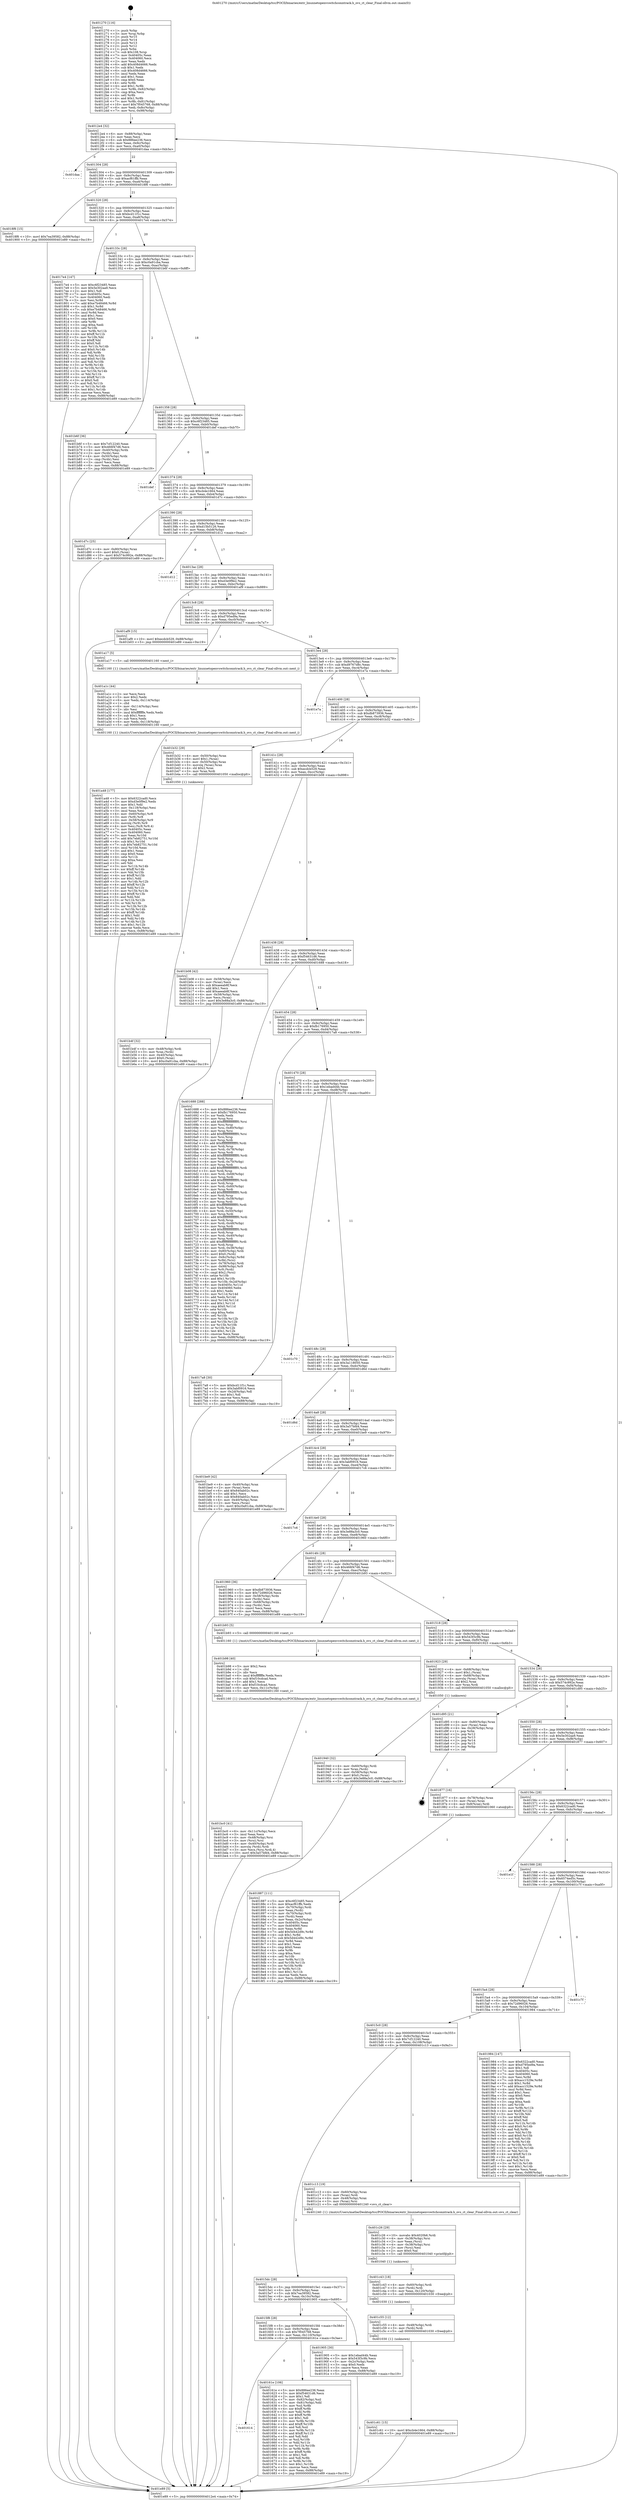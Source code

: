 digraph "0x401270" {
  label = "0x401270 (/mnt/c/Users/mathe/Desktop/tcc/POCII/binaries/extr_linuxnetopenvswitchconntrack.h_ovs_ct_clear_Final-ollvm.out::main(0))"
  labelloc = "t"
  node[shape=record]

  Entry [label="",width=0.3,height=0.3,shape=circle,fillcolor=black,style=filled]
  "0x4012e4" [label="{
     0x4012e4 [32]\l
     | [instrs]\l
     &nbsp;&nbsp;0x4012e4 \<+6\>: mov -0x88(%rbp),%eax\l
     &nbsp;&nbsp;0x4012ea \<+2\>: mov %eax,%ecx\l
     &nbsp;&nbsp;0x4012ec \<+6\>: sub $0x886ee236,%ecx\l
     &nbsp;&nbsp;0x4012f2 \<+6\>: mov %eax,-0x9c(%rbp)\l
     &nbsp;&nbsp;0x4012f8 \<+6\>: mov %ecx,-0xa0(%rbp)\l
     &nbsp;&nbsp;0x4012fe \<+6\>: je 0000000000401daa \<main+0xb3a\>\l
  }"]
  "0x401daa" [label="{
     0x401daa\l
  }", style=dashed]
  "0x401304" [label="{
     0x401304 [28]\l
     | [instrs]\l
     &nbsp;&nbsp;0x401304 \<+5\>: jmp 0000000000401309 \<main+0x99\>\l
     &nbsp;&nbsp;0x401309 \<+6\>: mov -0x9c(%rbp),%eax\l
     &nbsp;&nbsp;0x40130f \<+5\>: sub $0xacf61ffb,%eax\l
     &nbsp;&nbsp;0x401314 \<+6\>: mov %eax,-0xa4(%rbp)\l
     &nbsp;&nbsp;0x40131a \<+6\>: je 00000000004018f6 \<main+0x686\>\l
  }"]
  Exit [label="",width=0.3,height=0.3,shape=circle,fillcolor=black,style=filled,peripheries=2]
  "0x4018f6" [label="{
     0x4018f6 [15]\l
     | [instrs]\l
     &nbsp;&nbsp;0x4018f6 \<+10\>: movl $0x7ea39582,-0x88(%rbp)\l
     &nbsp;&nbsp;0x401900 \<+5\>: jmp 0000000000401e89 \<main+0xc19\>\l
  }"]
  "0x401320" [label="{
     0x401320 [28]\l
     | [instrs]\l
     &nbsp;&nbsp;0x401320 \<+5\>: jmp 0000000000401325 \<main+0xb5\>\l
     &nbsp;&nbsp;0x401325 \<+6\>: mov -0x9c(%rbp),%eax\l
     &nbsp;&nbsp;0x40132b \<+5\>: sub $0xbcd11f1c,%eax\l
     &nbsp;&nbsp;0x401330 \<+6\>: mov %eax,-0xa8(%rbp)\l
     &nbsp;&nbsp;0x401336 \<+6\>: je 00000000004017e4 \<main+0x574\>\l
  }"]
  "0x401c61" [label="{
     0x401c61 [15]\l
     | [instrs]\l
     &nbsp;&nbsp;0x401c61 \<+10\>: movl $0xcb4e1664,-0x88(%rbp)\l
     &nbsp;&nbsp;0x401c6b \<+5\>: jmp 0000000000401e89 \<main+0xc19\>\l
  }"]
  "0x4017e4" [label="{
     0x4017e4 [147]\l
     | [instrs]\l
     &nbsp;&nbsp;0x4017e4 \<+5\>: mov $0xc6f23485,%eax\l
     &nbsp;&nbsp;0x4017e9 \<+5\>: mov $0x5e302aa9,%ecx\l
     &nbsp;&nbsp;0x4017ee \<+2\>: mov $0x1,%dl\l
     &nbsp;&nbsp;0x4017f0 \<+7\>: mov 0x40405c,%esi\l
     &nbsp;&nbsp;0x4017f7 \<+7\>: mov 0x404060,%edi\l
     &nbsp;&nbsp;0x4017fe \<+3\>: mov %esi,%r8d\l
     &nbsp;&nbsp;0x401801 \<+7\>: add $0xe7b48466,%r8d\l
     &nbsp;&nbsp;0x401808 \<+4\>: sub $0x1,%r8d\l
     &nbsp;&nbsp;0x40180c \<+7\>: sub $0xe7b48466,%r8d\l
     &nbsp;&nbsp;0x401813 \<+4\>: imul %r8d,%esi\l
     &nbsp;&nbsp;0x401817 \<+3\>: and $0x1,%esi\l
     &nbsp;&nbsp;0x40181a \<+3\>: cmp $0x0,%esi\l
     &nbsp;&nbsp;0x40181d \<+4\>: sete %r9b\l
     &nbsp;&nbsp;0x401821 \<+3\>: cmp $0xa,%edi\l
     &nbsp;&nbsp;0x401824 \<+4\>: setl %r10b\l
     &nbsp;&nbsp;0x401828 \<+3\>: mov %r9b,%r11b\l
     &nbsp;&nbsp;0x40182b \<+4\>: xor $0xff,%r11b\l
     &nbsp;&nbsp;0x40182f \<+3\>: mov %r10b,%bl\l
     &nbsp;&nbsp;0x401832 \<+3\>: xor $0xff,%bl\l
     &nbsp;&nbsp;0x401835 \<+3\>: xor $0x0,%dl\l
     &nbsp;&nbsp;0x401838 \<+3\>: mov %r11b,%r14b\l
     &nbsp;&nbsp;0x40183b \<+4\>: and $0x0,%r14b\l
     &nbsp;&nbsp;0x40183f \<+3\>: and %dl,%r9b\l
     &nbsp;&nbsp;0x401842 \<+3\>: mov %bl,%r15b\l
     &nbsp;&nbsp;0x401845 \<+4\>: and $0x0,%r15b\l
     &nbsp;&nbsp;0x401849 \<+3\>: and %dl,%r10b\l
     &nbsp;&nbsp;0x40184c \<+3\>: or %r9b,%r14b\l
     &nbsp;&nbsp;0x40184f \<+3\>: or %r10b,%r15b\l
     &nbsp;&nbsp;0x401852 \<+3\>: xor %r15b,%r14b\l
     &nbsp;&nbsp;0x401855 \<+3\>: or %bl,%r11b\l
     &nbsp;&nbsp;0x401858 \<+4\>: xor $0xff,%r11b\l
     &nbsp;&nbsp;0x40185c \<+3\>: or $0x0,%dl\l
     &nbsp;&nbsp;0x40185f \<+3\>: and %dl,%r11b\l
     &nbsp;&nbsp;0x401862 \<+3\>: or %r11b,%r14b\l
     &nbsp;&nbsp;0x401865 \<+4\>: test $0x1,%r14b\l
     &nbsp;&nbsp;0x401869 \<+3\>: cmovne %ecx,%eax\l
     &nbsp;&nbsp;0x40186c \<+6\>: mov %eax,-0x88(%rbp)\l
     &nbsp;&nbsp;0x401872 \<+5\>: jmp 0000000000401e89 \<main+0xc19\>\l
  }"]
  "0x40133c" [label="{
     0x40133c [28]\l
     | [instrs]\l
     &nbsp;&nbsp;0x40133c \<+5\>: jmp 0000000000401341 \<main+0xd1\>\l
     &nbsp;&nbsp;0x401341 \<+6\>: mov -0x9c(%rbp),%eax\l
     &nbsp;&nbsp;0x401347 \<+5\>: sub $0xc0a91cba,%eax\l
     &nbsp;&nbsp;0x40134c \<+6\>: mov %eax,-0xac(%rbp)\l
     &nbsp;&nbsp;0x401352 \<+6\>: je 0000000000401b6f \<main+0x8ff\>\l
  }"]
  "0x401c55" [label="{
     0x401c55 [12]\l
     | [instrs]\l
     &nbsp;&nbsp;0x401c55 \<+4\>: mov -0x48(%rbp),%rdi\l
     &nbsp;&nbsp;0x401c59 \<+3\>: mov (%rdi),%rdi\l
     &nbsp;&nbsp;0x401c5c \<+5\>: call 0000000000401030 \<free@plt\>\l
     | [calls]\l
     &nbsp;&nbsp;0x401030 \{1\} (unknown)\l
  }"]
  "0x401b6f" [label="{
     0x401b6f [36]\l
     | [instrs]\l
     &nbsp;&nbsp;0x401b6f \<+5\>: mov $0x7cf12240,%eax\l
     &nbsp;&nbsp;0x401b74 \<+5\>: mov $0x466f47d6,%ecx\l
     &nbsp;&nbsp;0x401b79 \<+4\>: mov -0x40(%rbp),%rdx\l
     &nbsp;&nbsp;0x401b7d \<+2\>: mov (%rdx),%esi\l
     &nbsp;&nbsp;0x401b7f \<+4\>: mov -0x50(%rbp),%rdx\l
     &nbsp;&nbsp;0x401b83 \<+2\>: cmp (%rdx),%esi\l
     &nbsp;&nbsp;0x401b85 \<+3\>: cmovl %ecx,%eax\l
     &nbsp;&nbsp;0x401b88 \<+6\>: mov %eax,-0x88(%rbp)\l
     &nbsp;&nbsp;0x401b8e \<+5\>: jmp 0000000000401e89 \<main+0xc19\>\l
  }"]
  "0x401358" [label="{
     0x401358 [28]\l
     | [instrs]\l
     &nbsp;&nbsp;0x401358 \<+5\>: jmp 000000000040135d \<main+0xed\>\l
     &nbsp;&nbsp;0x40135d \<+6\>: mov -0x9c(%rbp),%eax\l
     &nbsp;&nbsp;0x401363 \<+5\>: sub $0xc6f23485,%eax\l
     &nbsp;&nbsp;0x401368 \<+6\>: mov %eax,-0xb0(%rbp)\l
     &nbsp;&nbsp;0x40136e \<+6\>: je 0000000000401def \<main+0xb7f\>\l
  }"]
  "0x401c43" [label="{
     0x401c43 [18]\l
     | [instrs]\l
     &nbsp;&nbsp;0x401c43 \<+4\>: mov -0x60(%rbp),%rdi\l
     &nbsp;&nbsp;0x401c47 \<+3\>: mov (%rdi),%rdi\l
     &nbsp;&nbsp;0x401c4a \<+6\>: mov %eax,-0x120(%rbp)\l
     &nbsp;&nbsp;0x401c50 \<+5\>: call 0000000000401030 \<free@plt\>\l
     | [calls]\l
     &nbsp;&nbsp;0x401030 \{1\} (unknown)\l
  }"]
  "0x401def" [label="{
     0x401def\l
  }", style=dashed]
  "0x401374" [label="{
     0x401374 [28]\l
     | [instrs]\l
     &nbsp;&nbsp;0x401374 \<+5\>: jmp 0000000000401379 \<main+0x109\>\l
     &nbsp;&nbsp;0x401379 \<+6\>: mov -0x9c(%rbp),%eax\l
     &nbsp;&nbsp;0x40137f \<+5\>: sub $0xcb4e1664,%eax\l
     &nbsp;&nbsp;0x401384 \<+6\>: mov %eax,-0xb4(%rbp)\l
     &nbsp;&nbsp;0x40138a \<+6\>: je 0000000000401d7c \<main+0xb0c\>\l
  }"]
  "0x401c26" [label="{
     0x401c26 [29]\l
     | [instrs]\l
     &nbsp;&nbsp;0x401c26 \<+10\>: movabs $0x4020b6,%rdi\l
     &nbsp;&nbsp;0x401c30 \<+4\>: mov -0x38(%rbp),%rsi\l
     &nbsp;&nbsp;0x401c34 \<+2\>: mov %eax,(%rsi)\l
     &nbsp;&nbsp;0x401c36 \<+4\>: mov -0x38(%rbp),%rsi\l
     &nbsp;&nbsp;0x401c3a \<+2\>: mov (%rsi),%esi\l
     &nbsp;&nbsp;0x401c3c \<+2\>: mov $0x0,%al\l
     &nbsp;&nbsp;0x401c3e \<+5\>: call 0000000000401040 \<printf@plt\>\l
     | [calls]\l
     &nbsp;&nbsp;0x401040 \{1\} (unknown)\l
  }"]
  "0x401d7c" [label="{
     0x401d7c [25]\l
     | [instrs]\l
     &nbsp;&nbsp;0x401d7c \<+4\>: mov -0x80(%rbp),%rax\l
     &nbsp;&nbsp;0x401d80 \<+6\>: movl $0x0,(%rax)\l
     &nbsp;&nbsp;0x401d86 \<+10\>: movl $0x574c992e,-0x88(%rbp)\l
     &nbsp;&nbsp;0x401d90 \<+5\>: jmp 0000000000401e89 \<main+0xc19\>\l
  }"]
  "0x401390" [label="{
     0x401390 [28]\l
     | [instrs]\l
     &nbsp;&nbsp;0x401390 \<+5\>: jmp 0000000000401395 \<main+0x125\>\l
     &nbsp;&nbsp;0x401395 \<+6\>: mov -0x9c(%rbp),%eax\l
     &nbsp;&nbsp;0x40139b \<+5\>: sub $0xd15b5126,%eax\l
     &nbsp;&nbsp;0x4013a0 \<+6\>: mov %eax,-0xb8(%rbp)\l
     &nbsp;&nbsp;0x4013a6 \<+6\>: je 0000000000401d12 \<main+0xaa2\>\l
  }"]
  "0x401bc0" [label="{
     0x401bc0 [41]\l
     | [instrs]\l
     &nbsp;&nbsp;0x401bc0 \<+6\>: mov -0x11c(%rbp),%ecx\l
     &nbsp;&nbsp;0x401bc6 \<+3\>: imul %eax,%ecx\l
     &nbsp;&nbsp;0x401bc9 \<+4\>: mov -0x48(%rbp),%rsi\l
     &nbsp;&nbsp;0x401bcd \<+3\>: mov (%rsi),%rsi\l
     &nbsp;&nbsp;0x401bd0 \<+4\>: mov -0x40(%rbp),%rdi\l
     &nbsp;&nbsp;0x401bd4 \<+3\>: movslq (%rdi),%rdi\l
     &nbsp;&nbsp;0x401bd7 \<+3\>: mov %ecx,(%rsi,%rdi,4)\l
     &nbsp;&nbsp;0x401bda \<+10\>: movl $0x3a57bfd4,-0x88(%rbp)\l
     &nbsp;&nbsp;0x401be4 \<+5\>: jmp 0000000000401e89 \<main+0xc19\>\l
  }"]
  "0x401d12" [label="{
     0x401d12\l
  }", style=dashed]
  "0x4013ac" [label="{
     0x4013ac [28]\l
     | [instrs]\l
     &nbsp;&nbsp;0x4013ac \<+5\>: jmp 00000000004013b1 \<main+0x141\>\l
     &nbsp;&nbsp;0x4013b1 \<+6\>: mov -0x9c(%rbp),%eax\l
     &nbsp;&nbsp;0x4013b7 \<+5\>: sub $0xd3e0f9e2,%eax\l
     &nbsp;&nbsp;0x4013bc \<+6\>: mov %eax,-0xbc(%rbp)\l
     &nbsp;&nbsp;0x4013c2 \<+6\>: je 0000000000401af9 \<main+0x889\>\l
  }"]
  "0x401b98" [label="{
     0x401b98 [40]\l
     | [instrs]\l
     &nbsp;&nbsp;0x401b98 \<+5\>: mov $0x2,%ecx\l
     &nbsp;&nbsp;0x401b9d \<+1\>: cltd\l
     &nbsp;&nbsp;0x401b9e \<+2\>: idiv %ecx\l
     &nbsp;&nbsp;0x401ba0 \<+6\>: imul $0xfffffffe,%edx,%ecx\l
     &nbsp;&nbsp;0x401ba6 \<+6\>: sub $0xf10cdcad,%ecx\l
     &nbsp;&nbsp;0x401bac \<+3\>: add $0x1,%ecx\l
     &nbsp;&nbsp;0x401baf \<+6\>: add $0xf10cdcad,%ecx\l
     &nbsp;&nbsp;0x401bb5 \<+6\>: mov %ecx,-0x11c(%rbp)\l
     &nbsp;&nbsp;0x401bbb \<+5\>: call 0000000000401160 \<next_i\>\l
     | [calls]\l
     &nbsp;&nbsp;0x401160 \{1\} (/mnt/c/Users/mathe/Desktop/tcc/POCII/binaries/extr_linuxnetopenvswitchconntrack.h_ovs_ct_clear_Final-ollvm.out::next_i)\l
  }"]
  "0x401af9" [label="{
     0x401af9 [15]\l
     | [instrs]\l
     &nbsp;&nbsp;0x401af9 \<+10\>: movl $0xecdcb529,-0x88(%rbp)\l
     &nbsp;&nbsp;0x401b03 \<+5\>: jmp 0000000000401e89 \<main+0xc19\>\l
  }"]
  "0x4013c8" [label="{
     0x4013c8 [28]\l
     | [instrs]\l
     &nbsp;&nbsp;0x4013c8 \<+5\>: jmp 00000000004013cd \<main+0x15d\>\l
     &nbsp;&nbsp;0x4013cd \<+6\>: mov -0x9c(%rbp),%eax\l
     &nbsp;&nbsp;0x4013d3 \<+5\>: sub $0xd795ed9a,%eax\l
     &nbsp;&nbsp;0x4013d8 \<+6\>: mov %eax,-0xc0(%rbp)\l
     &nbsp;&nbsp;0x4013de \<+6\>: je 0000000000401a17 \<main+0x7a7\>\l
  }"]
  "0x401b4f" [label="{
     0x401b4f [32]\l
     | [instrs]\l
     &nbsp;&nbsp;0x401b4f \<+4\>: mov -0x48(%rbp),%rdi\l
     &nbsp;&nbsp;0x401b53 \<+3\>: mov %rax,(%rdi)\l
     &nbsp;&nbsp;0x401b56 \<+4\>: mov -0x40(%rbp),%rax\l
     &nbsp;&nbsp;0x401b5a \<+6\>: movl $0x0,(%rax)\l
     &nbsp;&nbsp;0x401b60 \<+10\>: movl $0xc0a91cba,-0x88(%rbp)\l
     &nbsp;&nbsp;0x401b6a \<+5\>: jmp 0000000000401e89 \<main+0xc19\>\l
  }"]
  "0x401a17" [label="{
     0x401a17 [5]\l
     | [instrs]\l
     &nbsp;&nbsp;0x401a17 \<+5\>: call 0000000000401160 \<next_i\>\l
     | [calls]\l
     &nbsp;&nbsp;0x401160 \{1\} (/mnt/c/Users/mathe/Desktop/tcc/POCII/binaries/extr_linuxnetopenvswitchconntrack.h_ovs_ct_clear_Final-ollvm.out::next_i)\l
  }"]
  "0x4013e4" [label="{
     0x4013e4 [28]\l
     | [instrs]\l
     &nbsp;&nbsp;0x4013e4 \<+5\>: jmp 00000000004013e9 \<main+0x179\>\l
     &nbsp;&nbsp;0x4013e9 \<+6\>: mov -0x9c(%rbp),%eax\l
     &nbsp;&nbsp;0x4013ef \<+5\>: sub $0xd9767d8c,%eax\l
     &nbsp;&nbsp;0x4013f4 \<+6\>: mov %eax,-0xc4(%rbp)\l
     &nbsp;&nbsp;0x4013fa \<+6\>: je 0000000000401e7a \<main+0xc0a\>\l
  }"]
  "0x401a48" [label="{
     0x401a48 [177]\l
     | [instrs]\l
     &nbsp;&nbsp;0x401a48 \<+5\>: mov $0x6322cad0,%ecx\l
     &nbsp;&nbsp;0x401a4d \<+5\>: mov $0xd3e0f9e2,%edx\l
     &nbsp;&nbsp;0x401a52 \<+3\>: mov $0x1,%dil\l
     &nbsp;&nbsp;0x401a55 \<+6\>: mov -0x118(%rbp),%esi\l
     &nbsp;&nbsp;0x401a5b \<+3\>: imul %eax,%esi\l
     &nbsp;&nbsp;0x401a5e \<+4\>: mov -0x60(%rbp),%r8\l
     &nbsp;&nbsp;0x401a62 \<+3\>: mov (%r8),%r8\l
     &nbsp;&nbsp;0x401a65 \<+4\>: mov -0x58(%rbp),%r9\l
     &nbsp;&nbsp;0x401a69 \<+3\>: movslq (%r9),%r9\l
     &nbsp;&nbsp;0x401a6c \<+4\>: mov %esi,(%r8,%r9,4)\l
     &nbsp;&nbsp;0x401a70 \<+7\>: mov 0x40405c,%eax\l
     &nbsp;&nbsp;0x401a77 \<+7\>: mov 0x404060,%esi\l
     &nbsp;&nbsp;0x401a7e \<+3\>: mov %eax,%r10d\l
     &nbsp;&nbsp;0x401a81 \<+7\>: add $0x7eb82751,%r10d\l
     &nbsp;&nbsp;0x401a88 \<+4\>: sub $0x1,%r10d\l
     &nbsp;&nbsp;0x401a8c \<+7\>: sub $0x7eb82751,%r10d\l
     &nbsp;&nbsp;0x401a93 \<+4\>: imul %r10d,%eax\l
     &nbsp;&nbsp;0x401a97 \<+3\>: and $0x1,%eax\l
     &nbsp;&nbsp;0x401a9a \<+3\>: cmp $0x0,%eax\l
     &nbsp;&nbsp;0x401a9d \<+4\>: sete %r11b\l
     &nbsp;&nbsp;0x401aa1 \<+3\>: cmp $0xa,%esi\l
     &nbsp;&nbsp;0x401aa4 \<+3\>: setl %bl\l
     &nbsp;&nbsp;0x401aa7 \<+3\>: mov %r11b,%r14b\l
     &nbsp;&nbsp;0x401aaa \<+4\>: xor $0xff,%r14b\l
     &nbsp;&nbsp;0x401aae \<+3\>: mov %bl,%r15b\l
     &nbsp;&nbsp;0x401ab1 \<+4\>: xor $0xff,%r15b\l
     &nbsp;&nbsp;0x401ab5 \<+4\>: xor $0x1,%dil\l
     &nbsp;&nbsp;0x401ab9 \<+3\>: mov %r14b,%r12b\l
     &nbsp;&nbsp;0x401abc \<+4\>: and $0xff,%r12b\l
     &nbsp;&nbsp;0x401ac0 \<+3\>: and %dil,%r11b\l
     &nbsp;&nbsp;0x401ac3 \<+3\>: mov %r15b,%r13b\l
     &nbsp;&nbsp;0x401ac6 \<+4\>: and $0xff,%r13b\l
     &nbsp;&nbsp;0x401aca \<+3\>: and %dil,%bl\l
     &nbsp;&nbsp;0x401acd \<+3\>: or %r11b,%r12b\l
     &nbsp;&nbsp;0x401ad0 \<+3\>: or %bl,%r13b\l
     &nbsp;&nbsp;0x401ad3 \<+3\>: xor %r13b,%r12b\l
     &nbsp;&nbsp;0x401ad6 \<+3\>: or %r15b,%r14b\l
     &nbsp;&nbsp;0x401ad9 \<+4\>: xor $0xff,%r14b\l
     &nbsp;&nbsp;0x401add \<+4\>: or $0x1,%dil\l
     &nbsp;&nbsp;0x401ae1 \<+3\>: and %dil,%r14b\l
     &nbsp;&nbsp;0x401ae4 \<+3\>: or %r14b,%r12b\l
     &nbsp;&nbsp;0x401ae7 \<+4\>: test $0x1,%r12b\l
     &nbsp;&nbsp;0x401aeb \<+3\>: cmovne %edx,%ecx\l
     &nbsp;&nbsp;0x401aee \<+6\>: mov %ecx,-0x88(%rbp)\l
     &nbsp;&nbsp;0x401af4 \<+5\>: jmp 0000000000401e89 \<main+0xc19\>\l
  }"]
  "0x401e7a" [label="{
     0x401e7a\l
  }", style=dashed]
  "0x401400" [label="{
     0x401400 [28]\l
     | [instrs]\l
     &nbsp;&nbsp;0x401400 \<+5\>: jmp 0000000000401405 \<main+0x195\>\l
     &nbsp;&nbsp;0x401405 \<+6\>: mov -0x9c(%rbp),%eax\l
     &nbsp;&nbsp;0x40140b \<+5\>: sub $0xdb873936,%eax\l
     &nbsp;&nbsp;0x401410 \<+6\>: mov %eax,-0xc8(%rbp)\l
     &nbsp;&nbsp;0x401416 \<+6\>: je 0000000000401b32 \<main+0x8c2\>\l
  }"]
  "0x401a1c" [label="{
     0x401a1c [44]\l
     | [instrs]\l
     &nbsp;&nbsp;0x401a1c \<+2\>: xor %ecx,%ecx\l
     &nbsp;&nbsp;0x401a1e \<+5\>: mov $0x2,%edx\l
     &nbsp;&nbsp;0x401a23 \<+6\>: mov %edx,-0x114(%rbp)\l
     &nbsp;&nbsp;0x401a29 \<+1\>: cltd\l
     &nbsp;&nbsp;0x401a2a \<+6\>: mov -0x114(%rbp),%esi\l
     &nbsp;&nbsp;0x401a30 \<+2\>: idiv %esi\l
     &nbsp;&nbsp;0x401a32 \<+6\>: imul $0xfffffffe,%edx,%edx\l
     &nbsp;&nbsp;0x401a38 \<+3\>: sub $0x1,%ecx\l
     &nbsp;&nbsp;0x401a3b \<+2\>: sub %ecx,%edx\l
     &nbsp;&nbsp;0x401a3d \<+6\>: mov %edx,-0x118(%rbp)\l
     &nbsp;&nbsp;0x401a43 \<+5\>: call 0000000000401160 \<next_i\>\l
     | [calls]\l
     &nbsp;&nbsp;0x401160 \{1\} (/mnt/c/Users/mathe/Desktop/tcc/POCII/binaries/extr_linuxnetopenvswitchconntrack.h_ovs_ct_clear_Final-ollvm.out::next_i)\l
  }"]
  "0x401b32" [label="{
     0x401b32 [29]\l
     | [instrs]\l
     &nbsp;&nbsp;0x401b32 \<+4\>: mov -0x50(%rbp),%rax\l
     &nbsp;&nbsp;0x401b36 \<+6\>: movl $0x1,(%rax)\l
     &nbsp;&nbsp;0x401b3c \<+4\>: mov -0x50(%rbp),%rax\l
     &nbsp;&nbsp;0x401b40 \<+3\>: movslq (%rax),%rax\l
     &nbsp;&nbsp;0x401b43 \<+4\>: shl $0x2,%rax\l
     &nbsp;&nbsp;0x401b47 \<+3\>: mov %rax,%rdi\l
     &nbsp;&nbsp;0x401b4a \<+5\>: call 0000000000401050 \<malloc@plt\>\l
     | [calls]\l
     &nbsp;&nbsp;0x401050 \{1\} (unknown)\l
  }"]
  "0x40141c" [label="{
     0x40141c [28]\l
     | [instrs]\l
     &nbsp;&nbsp;0x40141c \<+5\>: jmp 0000000000401421 \<main+0x1b1\>\l
     &nbsp;&nbsp;0x401421 \<+6\>: mov -0x9c(%rbp),%eax\l
     &nbsp;&nbsp;0x401427 \<+5\>: sub $0xecdcb529,%eax\l
     &nbsp;&nbsp;0x40142c \<+6\>: mov %eax,-0xcc(%rbp)\l
     &nbsp;&nbsp;0x401432 \<+6\>: je 0000000000401b08 \<main+0x898\>\l
  }"]
  "0x401940" [label="{
     0x401940 [32]\l
     | [instrs]\l
     &nbsp;&nbsp;0x401940 \<+4\>: mov -0x60(%rbp),%rdi\l
     &nbsp;&nbsp;0x401944 \<+3\>: mov %rax,(%rdi)\l
     &nbsp;&nbsp;0x401947 \<+4\>: mov -0x58(%rbp),%rax\l
     &nbsp;&nbsp;0x40194b \<+6\>: movl $0x0,(%rax)\l
     &nbsp;&nbsp;0x401951 \<+10\>: movl $0x3e88a3c0,-0x88(%rbp)\l
     &nbsp;&nbsp;0x40195b \<+5\>: jmp 0000000000401e89 \<main+0xc19\>\l
  }"]
  "0x401b08" [label="{
     0x401b08 [42]\l
     | [instrs]\l
     &nbsp;&nbsp;0x401b08 \<+4\>: mov -0x58(%rbp),%rax\l
     &nbsp;&nbsp;0x401b0c \<+2\>: mov (%rax),%ecx\l
     &nbsp;&nbsp;0x401b0e \<+6\>: sub $0xaeeab8f,%ecx\l
     &nbsp;&nbsp;0x401b14 \<+3\>: add $0x1,%ecx\l
     &nbsp;&nbsp;0x401b17 \<+6\>: add $0xaeeab8f,%ecx\l
     &nbsp;&nbsp;0x401b1d \<+4\>: mov -0x58(%rbp),%rax\l
     &nbsp;&nbsp;0x401b21 \<+2\>: mov %ecx,(%rax)\l
     &nbsp;&nbsp;0x401b23 \<+10\>: movl $0x3e88a3c0,-0x88(%rbp)\l
     &nbsp;&nbsp;0x401b2d \<+5\>: jmp 0000000000401e89 \<main+0xc19\>\l
  }"]
  "0x401438" [label="{
     0x401438 [28]\l
     | [instrs]\l
     &nbsp;&nbsp;0x401438 \<+5\>: jmp 000000000040143d \<main+0x1cd\>\l
     &nbsp;&nbsp;0x40143d \<+6\>: mov -0x9c(%rbp),%eax\l
     &nbsp;&nbsp;0x401443 \<+5\>: sub $0xf54631d6,%eax\l
     &nbsp;&nbsp;0x401448 \<+6\>: mov %eax,-0xd0(%rbp)\l
     &nbsp;&nbsp;0x40144e \<+6\>: je 0000000000401688 \<main+0x418\>\l
  }"]
  "0x401887" [label="{
     0x401887 [111]\l
     | [instrs]\l
     &nbsp;&nbsp;0x401887 \<+5\>: mov $0xc6f23485,%ecx\l
     &nbsp;&nbsp;0x40188c \<+5\>: mov $0xacf61ffb,%edx\l
     &nbsp;&nbsp;0x401891 \<+4\>: mov -0x70(%rbp),%rdi\l
     &nbsp;&nbsp;0x401895 \<+2\>: mov %eax,(%rdi)\l
     &nbsp;&nbsp;0x401897 \<+4\>: mov -0x70(%rbp),%rdi\l
     &nbsp;&nbsp;0x40189b \<+2\>: mov (%rdi),%eax\l
     &nbsp;&nbsp;0x40189d \<+3\>: mov %eax,-0x2c(%rbp)\l
     &nbsp;&nbsp;0x4018a0 \<+7\>: mov 0x40405c,%eax\l
     &nbsp;&nbsp;0x4018a7 \<+7\>: mov 0x404060,%esi\l
     &nbsp;&nbsp;0x4018ae \<+3\>: mov %eax,%r8d\l
     &nbsp;&nbsp;0x4018b1 \<+7\>: add $0x5d442d9c,%r8d\l
     &nbsp;&nbsp;0x4018b8 \<+4\>: sub $0x1,%r8d\l
     &nbsp;&nbsp;0x4018bc \<+7\>: sub $0x5d442d9c,%r8d\l
     &nbsp;&nbsp;0x4018c3 \<+4\>: imul %r8d,%eax\l
     &nbsp;&nbsp;0x4018c7 \<+3\>: and $0x1,%eax\l
     &nbsp;&nbsp;0x4018ca \<+3\>: cmp $0x0,%eax\l
     &nbsp;&nbsp;0x4018cd \<+4\>: sete %r9b\l
     &nbsp;&nbsp;0x4018d1 \<+3\>: cmp $0xa,%esi\l
     &nbsp;&nbsp;0x4018d4 \<+4\>: setl %r10b\l
     &nbsp;&nbsp;0x4018d8 \<+3\>: mov %r9b,%r11b\l
     &nbsp;&nbsp;0x4018db \<+3\>: and %r10b,%r11b\l
     &nbsp;&nbsp;0x4018de \<+3\>: xor %r10b,%r9b\l
     &nbsp;&nbsp;0x4018e1 \<+3\>: or %r9b,%r11b\l
     &nbsp;&nbsp;0x4018e4 \<+4\>: test $0x1,%r11b\l
     &nbsp;&nbsp;0x4018e8 \<+3\>: cmovne %edx,%ecx\l
     &nbsp;&nbsp;0x4018eb \<+6\>: mov %ecx,-0x88(%rbp)\l
     &nbsp;&nbsp;0x4018f1 \<+5\>: jmp 0000000000401e89 \<main+0xc19\>\l
  }"]
  "0x401688" [label="{
     0x401688 [288]\l
     | [instrs]\l
     &nbsp;&nbsp;0x401688 \<+5\>: mov $0x886ee236,%eax\l
     &nbsp;&nbsp;0x40168d \<+5\>: mov $0xfb176950,%ecx\l
     &nbsp;&nbsp;0x401692 \<+2\>: xor %edx,%edx\l
     &nbsp;&nbsp;0x401694 \<+3\>: mov %rsp,%rsi\l
     &nbsp;&nbsp;0x401697 \<+4\>: add $0xfffffffffffffff0,%rsi\l
     &nbsp;&nbsp;0x40169b \<+3\>: mov %rsi,%rsp\l
     &nbsp;&nbsp;0x40169e \<+4\>: mov %rsi,-0x80(%rbp)\l
     &nbsp;&nbsp;0x4016a2 \<+3\>: mov %rsp,%rsi\l
     &nbsp;&nbsp;0x4016a5 \<+4\>: add $0xfffffffffffffff0,%rsi\l
     &nbsp;&nbsp;0x4016a9 \<+3\>: mov %rsi,%rsp\l
     &nbsp;&nbsp;0x4016ac \<+3\>: mov %rsp,%rdi\l
     &nbsp;&nbsp;0x4016af \<+4\>: add $0xfffffffffffffff0,%rdi\l
     &nbsp;&nbsp;0x4016b3 \<+3\>: mov %rdi,%rsp\l
     &nbsp;&nbsp;0x4016b6 \<+4\>: mov %rdi,-0x78(%rbp)\l
     &nbsp;&nbsp;0x4016ba \<+3\>: mov %rsp,%rdi\l
     &nbsp;&nbsp;0x4016bd \<+4\>: add $0xfffffffffffffff0,%rdi\l
     &nbsp;&nbsp;0x4016c1 \<+3\>: mov %rdi,%rsp\l
     &nbsp;&nbsp;0x4016c4 \<+4\>: mov %rdi,-0x70(%rbp)\l
     &nbsp;&nbsp;0x4016c8 \<+3\>: mov %rsp,%rdi\l
     &nbsp;&nbsp;0x4016cb \<+4\>: add $0xfffffffffffffff0,%rdi\l
     &nbsp;&nbsp;0x4016cf \<+3\>: mov %rdi,%rsp\l
     &nbsp;&nbsp;0x4016d2 \<+4\>: mov %rdi,-0x68(%rbp)\l
     &nbsp;&nbsp;0x4016d6 \<+3\>: mov %rsp,%rdi\l
     &nbsp;&nbsp;0x4016d9 \<+4\>: add $0xfffffffffffffff0,%rdi\l
     &nbsp;&nbsp;0x4016dd \<+3\>: mov %rdi,%rsp\l
     &nbsp;&nbsp;0x4016e0 \<+4\>: mov %rdi,-0x60(%rbp)\l
     &nbsp;&nbsp;0x4016e4 \<+3\>: mov %rsp,%rdi\l
     &nbsp;&nbsp;0x4016e7 \<+4\>: add $0xfffffffffffffff0,%rdi\l
     &nbsp;&nbsp;0x4016eb \<+3\>: mov %rdi,%rsp\l
     &nbsp;&nbsp;0x4016ee \<+4\>: mov %rdi,-0x58(%rbp)\l
     &nbsp;&nbsp;0x4016f2 \<+3\>: mov %rsp,%rdi\l
     &nbsp;&nbsp;0x4016f5 \<+4\>: add $0xfffffffffffffff0,%rdi\l
     &nbsp;&nbsp;0x4016f9 \<+3\>: mov %rdi,%rsp\l
     &nbsp;&nbsp;0x4016fc \<+4\>: mov %rdi,-0x50(%rbp)\l
     &nbsp;&nbsp;0x401700 \<+3\>: mov %rsp,%rdi\l
     &nbsp;&nbsp;0x401703 \<+4\>: add $0xfffffffffffffff0,%rdi\l
     &nbsp;&nbsp;0x401707 \<+3\>: mov %rdi,%rsp\l
     &nbsp;&nbsp;0x40170a \<+4\>: mov %rdi,-0x48(%rbp)\l
     &nbsp;&nbsp;0x40170e \<+3\>: mov %rsp,%rdi\l
     &nbsp;&nbsp;0x401711 \<+4\>: add $0xfffffffffffffff0,%rdi\l
     &nbsp;&nbsp;0x401715 \<+3\>: mov %rdi,%rsp\l
     &nbsp;&nbsp;0x401718 \<+4\>: mov %rdi,-0x40(%rbp)\l
     &nbsp;&nbsp;0x40171c \<+3\>: mov %rsp,%rdi\l
     &nbsp;&nbsp;0x40171f \<+4\>: add $0xfffffffffffffff0,%rdi\l
     &nbsp;&nbsp;0x401723 \<+3\>: mov %rdi,%rsp\l
     &nbsp;&nbsp;0x401726 \<+4\>: mov %rdi,-0x38(%rbp)\l
     &nbsp;&nbsp;0x40172a \<+4\>: mov -0x80(%rbp),%rdi\l
     &nbsp;&nbsp;0x40172e \<+6\>: movl $0x0,(%rdi)\l
     &nbsp;&nbsp;0x401734 \<+7\>: mov -0x8c(%rbp),%r8d\l
     &nbsp;&nbsp;0x40173b \<+3\>: mov %r8d,(%rsi)\l
     &nbsp;&nbsp;0x40173e \<+4\>: mov -0x78(%rbp),%rdi\l
     &nbsp;&nbsp;0x401742 \<+7\>: mov -0x98(%rbp),%r9\l
     &nbsp;&nbsp;0x401749 \<+3\>: mov %r9,(%rdi)\l
     &nbsp;&nbsp;0x40174c \<+3\>: cmpl $0x2,(%rsi)\l
     &nbsp;&nbsp;0x40174f \<+4\>: setne %r10b\l
     &nbsp;&nbsp;0x401753 \<+4\>: and $0x1,%r10b\l
     &nbsp;&nbsp;0x401757 \<+4\>: mov %r10b,-0x2d(%rbp)\l
     &nbsp;&nbsp;0x40175b \<+8\>: mov 0x40405c,%r11d\l
     &nbsp;&nbsp;0x401763 \<+7\>: mov 0x404060,%ebx\l
     &nbsp;&nbsp;0x40176a \<+3\>: sub $0x1,%edx\l
     &nbsp;&nbsp;0x40176d \<+3\>: mov %r11d,%r14d\l
     &nbsp;&nbsp;0x401770 \<+3\>: add %edx,%r14d\l
     &nbsp;&nbsp;0x401773 \<+4\>: imul %r14d,%r11d\l
     &nbsp;&nbsp;0x401777 \<+4\>: and $0x1,%r11d\l
     &nbsp;&nbsp;0x40177b \<+4\>: cmp $0x0,%r11d\l
     &nbsp;&nbsp;0x40177f \<+4\>: sete %r10b\l
     &nbsp;&nbsp;0x401783 \<+3\>: cmp $0xa,%ebx\l
     &nbsp;&nbsp;0x401786 \<+4\>: setl %r15b\l
     &nbsp;&nbsp;0x40178a \<+3\>: mov %r10b,%r12b\l
     &nbsp;&nbsp;0x40178d \<+3\>: and %r15b,%r12b\l
     &nbsp;&nbsp;0x401790 \<+3\>: xor %r15b,%r10b\l
     &nbsp;&nbsp;0x401793 \<+3\>: or %r10b,%r12b\l
     &nbsp;&nbsp;0x401796 \<+4\>: test $0x1,%r12b\l
     &nbsp;&nbsp;0x40179a \<+3\>: cmovne %ecx,%eax\l
     &nbsp;&nbsp;0x40179d \<+6\>: mov %eax,-0x88(%rbp)\l
     &nbsp;&nbsp;0x4017a3 \<+5\>: jmp 0000000000401e89 \<main+0xc19\>\l
  }"]
  "0x401454" [label="{
     0x401454 [28]\l
     | [instrs]\l
     &nbsp;&nbsp;0x401454 \<+5\>: jmp 0000000000401459 \<main+0x1e9\>\l
     &nbsp;&nbsp;0x401459 \<+6\>: mov -0x9c(%rbp),%eax\l
     &nbsp;&nbsp;0x40145f \<+5\>: sub $0xfb176950,%eax\l
     &nbsp;&nbsp;0x401464 \<+6\>: mov %eax,-0xd4(%rbp)\l
     &nbsp;&nbsp;0x40146a \<+6\>: je 00000000004017a8 \<main+0x538\>\l
  }"]
  "0x401270" [label="{
     0x401270 [116]\l
     | [instrs]\l
     &nbsp;&nbsp;0x401270 \<+1\>: push %rbp\l
     &nbsp;&nbsp;0x401271 \<+3\>: mov %rsp,%rbp\l
     &nbsp;&nbsp;0x401274 \<+2\>: push %r15\l
     &nbsp;&nbsp;0x401276 \<+2\>: push %r14\l
     &nbsp;&nbsp;0x401278 \<+2\>: push %r13\l
     &nbsp;&nbsp;0x40127a \<+2\>: push %r12\l
     &nbsp;&nbsp;0x40127c \<+1\>: push %rbx\l
     &nbsp;&nbsp;0x40127d \<+7\>: sub $0x108,%rsp\l
     &nbsp;&nbsp;0x401284 \<+7\>: mov 0x40405c,%eax\l
     &nbsp;&nbsp;0x40128b \<+7\>: mov 0x404060,%ecx\l
     &nbsp;&nbsp;0x401292 \<+2\>: mov %eax,%edx\l
     &nbsp;&nbsp;0x401294 \<+6\>: add $0x408d4666,%edx\l
     &nbsp;&nbsp;0x40129a \<+3\>: sub $0x1,%edx\l
     &nbsp;&nbsp;0x40129d \<+6\>: sub $0x408d4666,%edx\l
     &nbsp;&nbsp;0x4012a3 \<+3\>: imul %edx,%eax\l
     &nbsp;&nbsp;0x4012a6 \<+3\>: and $0x1,%eax\l
     &nbsp;&nbsp;0x4012a9 \<+3\>: cmp $0x0,%eax\l
     &nbsp;&nbsp;0x4012ac \<+4\>: sete %r8b\l
     &nbsp;&nbsp;0x4012b0 \<+4\>: and $0x1,%r8b\l
     &nbsp;&nbsp;0x4012b4 \<+7\>: mov %r8b,-0x82(%rbp)\l
     &nbsp;&nbsp;0x4012bb \<+3\>: cmp $0xa,%ecx\l
     &nbsp;&nbsp;0x4012be \<+4\>: setl %r8b\l
     &nbsp;&nbsp;0x4012c2 \<+4\>: and $0x1,%r8b\l
     &nbsp;&nbsp;0x4012c6 \<+7\>: mov %r8b,-0x81(%rbp)\l
     &nbsp;&nbsp;0x4012cd \<+10\>: movl $0x7f045768,-0x88(%rbp)\l
     &nbsp;&nbsp;0x4012d7 \<+6\>: mov %edi,-0x8c(%rbp)\l
     &nbsp;&nbsp;0x4012dd \<+7\>: mov %rsi,-0x98(%rbp)\l
  }"]
  "0x4017a8" [label="{
     0x4017a8 [30]\l
     | [instrs]\l
     &nbsp;&nbsp;0x4017a8 \<+5\>: mov $0xbcd11f1c,%eax\l
     &nbsp;&nbsp;0x4017ad \<+5\>: mov $0x3abf0916,%ecx\l
     &nbsp;&nbsp;0x4017b2 \<+3\>: mov -0x2d(%rbp),%dl\l
     &nbsp;&nbsp;0x4017b5 \<+3\>: test $0x1,%dl\l
     &nbsp;&nbsp;0x4017b8 \<+3\>: cmovne %ecx,%eax\l
     &nbsp;&nbsp;0x4017bb \<+6\>: mov %eax,-0x88(%rbp)\l
     &nbsp;&nbsp;0x4017c1 \<+5\>: jmp 0000000000401e89 \<main+0xc19\>\l
  }"]
  "0x401470" [label="{
     0x401470 [28]\l
     | [instrs]\l
     &nbsp;&nbsp;0x401470 \<+5\>: jmp 0000000000401475 \<main+0x205\>\l
     &nbsp;&nbsp;0x401475 \<+6\>: mov -0x9c(%rbp),%eax\l
     &nbsp;&nbsp;0x40147b \<+5\>: sub $0x1ebad44b,%eax\l
     &nbsp;&nbsp;0x401480 \<+6\>: mov %eax,-0xd8(%rbp)\l
     &nbsp;&nbsp;0x401486 \<+6\>: je 0000000000401c70 \<main+0xa00\>\l
  }"]
  "0x401e89" [label="{
     0x401e89 [5]\l
     | [instrs]\l
     &nbsp;&nbsp;0x401e89 \<+5\>: jmp 00000000004012e4 \<main+0x74\>\l
  }"]
  "0x401c70" [label="{
     0x401c70\l
  }", style=dashed]
  "0x40148c" [label="{
     0x40148c [28]\l
     | [instrs]\l
     &nbsp;&nbsp;0x40148c \<+5\>: jmp 0000000000401491 \<main+0x221\>\l
     &nbsp;&nbsp;0x401491 \<+6\>: mov -0x9c(%rbp),%eax\l
     &nbsp;&nbsp;0x401497 \<+5\>: sub $0x3a118050,%eax\l
     &nbsp;&nbsp;0x40149c \<+6\>: mov %eax,-0xdc(%rbp)\l
     &nbsp;&nbsp;0x4014a2 \<+6\>: je 0000000000401d6d \<main+0xafd\>\l
  }"]
  "0x401614" [label="{
     0x401614\l
  }", style=dashed]
  "0x401d6d" [label="{
     0x401d6d\l
  }", style=dashed]
  "0x4014a8" [label="{
     0x4014a8 [28]\l
     | [instrs]\l
     &nbsp;&nbsp;0x4014a8 \<+5\>: jmp 00000000004014ad \<main+0x23d\>\l
     &nbsp;&nbsp;0x4014ad \<+6\>: mov -0x9c(%rbp),%eax\l
     &nbsp;&nbsp;0x4014b3 \<+5\>: sub $0x3a57bfd4,%eax\l
     &nbsp;&nbsp;0x4014b8 \<+6\>: mov %eax,-0xe0(%rbp)\l
     &nbsp;&nbsp;0x4014be \<+6\>: je 0000000000401be9 \<main+0x979\>\l
  }"]
  "0x40161e" [label="{
     0x40161e [106]\l
     | [instrs]\l
     &nbsp;&nbsp;0x40161e \<+5\>: mov $0x886ee236,%eax\l
     &nbsp;&nbsp;0x401623 \<+5\>: mov $0xf54631d6,%ecx\l
     &nbsp;&nbsp;0x401628 \<+2\>: mov $0x1,%dl\l
     &nbsp;&nbsp;0x40162a \<+7\>: mov -0x82(%rbp),%sil\l
     &nbsp;&nbsp;0x401631 \<+7\>: mov -0x81(%rbp),%dil\l
     &nbsp;&nbsp;0x401638 \<+3\>: mov %sil,%r8b\l
     &nbsp;&nbsp;0x40163b \<+4\>: xor $0xff,%r8b\l
     &nbsp;&nbsp;0x40163f \<+3\>: mov %dil,%r9b\l
     &nbsp;&nbsp;0x401642 \<+4\>: xor $0xff,%r9b\l
     &nbsp;&nbsp;0x401646 \<+3\>: xor $0x1,%dl\l
     &nbsp;&nbsp;0x401649 \<+3\>: mov %r8b,%r10b\l
     &nbsp;&nbsp;0x40164c \<+4\>: and $0xff,%r10b\l
     &nbsp;&nbsp;0x401650 \<+3\>: and %dl,%sil\l
     &nbsp;&nbsp;0x401653 \<+3\>: mov %r9b,%r11b\l
     &nbsp;&nbsp;0x401656 \<+4\>: and $0xff,%r11b\l
     &nbsp;&nbsp;0x40165a \<+3\>: and %dl,%dil\l
     &nbsp;&nbsp;0x40165d \<+3\>: or %sil,%r10b\l
     &nbsp;&nbsp;0x401660 \<+3\>: or %dil,%r11b\l
     &nbsp;&nbsp;0x401663 \<+3\>: xor %r11b,%r10b\l
     &nbsp;&nbsp;0x401666 \<+3\>: or %r9b,%r8b\l
     &nbsp;&nbsp;0x401669 \<+4\>: xor $0xff,%r8b\l
     &nbsp;&nbsp;0x40166d \<+3\>: or $0x1,%dl\l
     &nbsp;&nbsp;0x401670 \<+3\>: and %dl,%r8b\l
     &nbsp;&nbsp;0x401673 \<+3\>: or %r8b,%r10b\l
     &nbsp;&nbsp;0x401676 \<+4\>: test $0x1,%r10b\l
     &nbsp;&nbsp;0x40167a \<+3\>: cmovne %ecx,%eax\l
     &nbsp;&nbsp;0x40167d \<+6\>: mov %eax,-0x88(%rbp)\l
     &nbsp;&nbsp;0x401683 \<+5\>: jmp 0000000000401e89 \<main+0xc19\>\l
  }"]
  "0x401be9" [label="{
     0x401be9 [42]\l
     | [instrs]\l
     &nbsp;&nbsp;0x401be9 \<+4\>: mov -0x40(%rbp),%rax\l
     &nbsp;&nbsp;0x401bed \<+2\>: mov (%rax),%ecx\l
     &nbsp;&nbsp;0x401bef \<+6\>: add $0x840ab02c,%ecx\l
     &nbsp;&nbsp;0x401bf5 \<+3\>: add $0x1,%ecx\l
     &nbsp;&nbsp;0x401bf8 \<+6\>: sub $0x840ab02c,%ecx\l
     &nbsp;&nbsp;0x401bfe \<+4\>: mov -0x40(%rbp),%rax\l
     &nbsp;&nbsp;0x401c02 \<+2\>: mov %ecx,(%rax)\l
     &nbsp;&nbsp;0x401c04 \<+10\>: movl $0xc0a91cba,-0x88(%rbp)\l
     &nbsp;&nbsp;0x401c0e \<+5\>: jmp 0000000000401e89 \<main+0xc19\>\l
  }"]
  "0x4014c4" [label="{
     0x4014c4 [28]\l
     | [instrs]\l
     &nbsp;&nbsp;0x4014c4 \<+5\>: jmp 00000000004014c9 \<main+0x259\>\l
     &nbsp;&nbsp;0x4014c9 \<+6\>: mov -0x9c(%rbp),%eax\l
     &nbsp;&nbsp;0x4014cf \<+5\>: sub $0x3abf0916,%eax\l
     &nbsp;&nbsp;0x4014d4 \<+6\>: mov %eax,-0xe4(%rbp)\l
     &nbsp;&nbsp;0x4014da \<+6\>: je 00000000004017c6 \<main+0x556\>\l
  }"]
  "0x4015f8" [label="{
     0x4015f8 [28]\l
     | [instrs]\l
     &nbsp;&nbsp;0x4015f8 \<+5\>: jmp 00000000004015fd \<main+0x38d\>\l
     &nbsp;&nbsp;0x4015fd \<+6\>: mov -0x9c(%rbp),%eax\l
     &nbsp;&nbsp;0x401603 \<+5\>: sub $0x7f045768,%eax\l
     &nbsp;&nbsp;0x401608 \<+6\>: mov %eax,-0x110(%rbp)\l
     &nbsp;&nbsp;0x40160e \<+6\>: je 000000000040161e \<main+0x3ae\>\l
  }"]
  "0x4017c6" [label="{
     0x4017c6\l
  }", style=dashed]
  "0x4014e0" [label="{
     0x4014e0 [28]\l
     | [instrs]\l
     &nbsp;&nbsp;0x4014e0 \<+5\>: jmp 00000000004014e5 \<main+0x275\>\l
     &nbsp;&nbsp;0x4014e5 \<+6\>: mov -0x9c(%rbp),%eax\l
     &nbsp;&nbsp;0x4014eb \<+5\>: sub $0x3e88a3c0,%eax\l
     &nbsp;&nbsp;0x4014f0 \<+6\>: mov %eax,-0xe8(%rbp)\l
     &nbsp;&nbsp;0x4014f6 \<+6\>: je 0000000000401960 \<main+0x6f0\>\l
  }"]
  "0x401905" [label="{
     0x401905 [30]\l
     | [instrs]\l
     &nbsp;&nbsp;0x401905 \<+5\>: mov $0x1ebad44b,%eax\l
     &nbsp;&nbsp;0x40190a \<+5\>: mov $0x543f3c9b,%ecx\l
     &nbsp;&nbsp;0x40190f \<+3\>: mov -0x2c(%rbp),%edx\l
     &nbsp;&nbsp;0x401912 \<+3\>: cmp $0x0,%edx\l
     &nbsp;&nbsp;0x401915 \<+3\>: cmove %ecx,%eax\l
     &nbsp;&nbsp;0x401918 \<+6\>: mov %eax,-0x88(%rbp)\l
     &nbsp;&nbsp;0x40191e \<+5\>: jmp 0000000000401e89 \<main+0xc19\>\l
  }"]
  "0x401960" [label="{
     0x401960 [36]\l
     | [instrs]\l
     &nbsp;&nbsp;0x401960 \<+5\>: mov $0xdb873936,%eax\l
     &nbsp;&nbsp;0x401965 \<+5\>: mov $0x72d96026,%ecx\l
     &nbsp;&nbsp;0x40196a \<+4\>: mov -0x58(%rbp),%rdx\l
     &nbsp;&nbsp;0x40196e \<+2\>: mov (%rdx),%esi\l
     &nbsp;&nbsp;0x401970 \<+4\>: mov -0x68(%rbp),%rdx\l
     &nbsp;&nbsp;0x401974 \<+2\>: cmp (%rdx),%esi\l
     &nbsp;&nbsp;0x401976 \<+3\>: cmovl %ecx,%eax\l
     &nbsp;&nbsp;0x401979 \<+6\>: mov %eax,-0x88(%rbp)\l
     &nbsp;&nbsp;0x40197f \<+5\>: jmp 0000000000401e89 \<main+0xc19\>\l
  }"]
  "0x4014fc" [label="{
     0x4014fc [28]\l
     | [instrs]\l
     &nbsp;&nbsp;0x4014fc \<+5\>: jmp 0000000000401501 \<main+0x291\>\l
     &nbsp;&nbsp;0x401501 \<+6\>: mov -0x9c(%rbp),%eax\l
     &nbsp;&nbsp;0x401507 \<+5\>: sub $0x466f47d6,%eax\l
     &nbsp;&nbsp;0x40150c \<+6\>: mov %eax,-0xec(%rbp)\l
     &nbsp;&nbsp;0x401512 \<+6\>: je 0000000000401b93 \<main+0x923\>\l
  }"]
  "0x4015dc" [label="{
     0x4015dc [28]\l
     | [instrs]\l
     &nbsp;&nbsp;0x4015dc \<+5\>: jmp 00000000004015e1 \<main+0x371\>\l
     &nbsp;&nbsp;0x4015e1 \<+6\>: mov -0x9c(%rbp),%eax\l
     &nbsp;&nbsp;0x4015e7 \<+5\>: sub $0x7ea39582,%eax\l
     &nbsp;&nbsp;0x4015ec \<+6\>: mov %eax,-0x10c(%rbp)\l
     &nbsp;&nbsp;0x4015f2 \<+6\>: je 0000000000401905 \<main+0x695\>\l
  }"]
  "0x401b93" [label="{
     0x401b93 [5]\l
     | [instrs]\l
     &nbsp;&nbsp;0x401b93 \<+5\>: call 0000000000401160 \<next_i\>\l
     | [calls]\l
     &nbsp;&nbsp;0x401160 \{1\} (/mnt/c/Users/mathe/Desktop/tcc/POCII/binaries/extr_linuxnetopenvswitchconntrack.h_ovs_ct_clear_Final-ollvm.out::next_i)\l
  }"]
  "0x401518" [label="{
     0x401518 [28]\l
     | [instrs]\l
     &nbsp;&nbsp;0x401518 \<+5\>: jmp 000000000040151d \<main+0x2ad\>\l
     &nbsp;&nbsp;0x40151d \<+6\>: mov -0x9c(%rbp),%eax\l
     &nbsp;&nbsp;0x401523 \<+5\>: sub $0x543f3c9b,%eax\l
     &nbsp;&nbsp;0x401528 \<+6\>: mov %eax,-0xf0(%rbp)\l
     &nbsp;&nbsp;0x40152e \<+6\>: je 0000000000401923 \<main+0x6b3\>\l
  }"]
  "0x401c13" [label="{
     0x401c13 [19]\l
     | [instrs]\l
     &nbsp;&nbsp;0x401c13 \<+4\>: mov -0x60(%rbp),%rax\l
     &nbsp;&nbsp;0x401c17 \<+3\>: mov (%rax),%rdi\l
     &nbsp;&nbsp;0x401c1a \<+4\>: mov -0x48(%rbp),%rax\l
     &nbsp;&nbsp;0x401c1e \<+3\>: mov (%rax),%rsi\l
     &nbsp;&nbsp;0x401c21 \<+5\>: call 0000000000401240 \<ovs_ct_clear\>\l
     | [calls]\l
     &nbsp;&nbsp;0x401240 \{1\} (/mnt/c/Users/mathe/Desktop/tcc/POCII/binaries/extr_linuxnetopenvswitchconntrack.h_ovs_ct_clear_Final-ollvm.out::ovs_ct_clear)\l
  }"]
  "0x401923" [label="{
     0x401923 [29]\l
     | [instrs]\l
     &nbsp;&nbsp;0x401923 \<+4\>: mov -0x68(%rbp),%rax\l
     &nbsp;&nbsp;0x401927 \<+6\>: movl $0x1,(%rax)\l
     &nbsp;&nbsp;0x40192d \<+4\>: mov -0x68(%rbp),%rax\l
     &nbsp;&nbsp;0x401931 \<+3\>: movslq (%rax),%rax\l
     &nbsp;&nbsp;0x401934 \<+4\>: shl $0x2,%rax\l
     &nbsp;&nbsp;0x401938 \<+3\>: mov %rax,%rdi\l
     &nbsp;&nbsp;0x40193b \<+5\>: call 0000000000401050 \<malloc@plt\>\l
     | [calls]\l
     &nbsp;&nbsp;0x401050 \{1\} (unknown)\l
  }"]
  "0x401534" [label="{
     0x401534 [28]\l
     | [instrs]\l
     &nbsp;&nbsp;0x401534 \<+5\>: jmp 0000000000401539 \<main+0x2c9\>\l
     &nbsp;&nbsp;0x401539 \<+6\>: mov -0x9c(%rbp),%eax\l
     &nbsp;&nbsp;0x40153f \<+5\>: sub $0x574c992e,%eax\l
     &nbsp;&nbsp;0x401544 \<+6\>: mov %eax,-0xf4(%rbp)\l
     &nbsp;&nbsp;0x40154a \<+6\>: je 0000000000401d95 \<main+0xb25\>\l
  }"]
  "0x4015c0" [label="{
     0x4015c0 [28]\l
     | [instrs]\l
     &nbsp;&nbsp;0x4015c0 \<+5\>: jmp 00000000004015c5 \<main+0x355\>\l
     &nbsp;&nbsp;0x4015c5 \<+6\>: mov -0x9c(%rbp),%eax\l
     &nbsp;&nbsp;0x4015cb \<+5\>: sub $0x7cf12240,%eax\l
     &nbsp;&nbsp;0x4015d0 \<+6\>: mov %eax,-0x108(%rbp)\l
     &nbsp;&nbsp;0x4015d6 \<+6\>: je 0000000000401c13 \<main+0x9a3\>\l
  }"]
  "0x401d95" [label="{
     0x401d95 [21]\l
     | [instrs]\l
     &nbsp;&nbsp;0x401d95 \<+4\>: mov -0x80(%rbp),%rax\l
     &nbsp;&nbsp;0x401d99 \<+2\>: mov (%rax),%eax\l
     &nbsp;&nbsp;0x401d9b \<+4\>: lea -0x28(%rbp),%rsp\l
     &nbsp;&nbsp;0x401d9f \<+1\>: pop %rbx\l
     &nbsp;&nbsp;0x401da0 \<+2\>: pop %r12\l
     &nbsp;&nbsp;0x401da2 \<+2\>: pop %r13\l
     &nbsp;&nbsp;0x401da4 \<+2\>: pop %r14\l
     &nbsp;&nbsp;0x401da6 \<+2\>: pop %r15\l
     &nbsp;&nbsp;0x401da8 \<+1\>: pop %rbp\l
     &nbsp;&nbsp;0x401da9 \<+1\>: ret\l
  }"]
  "0x401550" [label="{
     0x401550 [28]\l
     | [instrs]\l
     &nbsp;&nbsp;0x401550 \<+5\>: jmp 0000000000401555 \<main+0x2e5\>\l
     &nbsp;&nbsp;0x401555 \<+6\>: mov -0x9c(%rbp),%eax\l
     &nbsp;&nbsp;0x40155b \<+5\>: sub $0x5e302aa9,%eax\l
     &nbsp;&nbsp;0x401560 \<+6\>: mov %eax,-0xf8(%rbp)\l
     &nbsp;&nbsp;0x401566 \<+6\>: je 0000000000401877 \<main+0x607\>\l
  }"]
  "0x401984" [label="{
     0x401984 [147]\l
     | [instrs]\l
     &nbsp;&nbsp;0x401984 \<+5\>: mov $0x6322cad0,%eax\l
     &nbsp;&nbsp;0x401989 \<+5\>: mov $0xd795ed9a,%ecx\l
     &nbsp;&nbsp;0x40198e \<+2\>: mov $0x1,%dl\l
     &nbsp;&nbsp;0x401990 \<+7\>: mov 0x40405c,%esi\l
     &nbsp;&nbsp;0x401997 \<+7\>: mov 0x404060,%edi\l
     &nbsp;&nbsp;0x40199e \<+3\>: mov %esi,%r8d\l
     &nbsp;&nbsp;0x4019a1 \<+7\>: sub $0xacc1529e,%r8d\l
     &nbsp;&nbsp;0x4019a8 \<+4\>: sub $0x1,%r8d\l
     &nbsp;&nbsp;0x4019ac \<+7\>: add $0xacc1529e,%r8d\l
     &nbsp;&nbsp;0x4019b3 \<+4\>: imul %r8d,%esi\l
     &nbsp;&nbsp;0x4019b7 \<+3\>: and $0x1,%esi\l
     &nbsp;&nbsp;0x4019ba \<+3\>: cmp $0x0,%esi\l
     &nbsp;&nbsp;0x4019bd \<+4\>: sete %r9b\l
     &nbsp;&nbsp;0x4019c1 \<+3\>: cmp $0xa,%edi\l
     &nbsp;&nbsp;0x4019c4 \<+4\>: setl %r10b\l
     &nbsp;&nbsp;0x4019c8 \<+3\>: mov %r9b,%r11b\l
     &nbsp;&nbsp;0x4019cb \<+4\>: xor $0xff,%r11b\l
     &nbsp;&nbsp;0x4019cf \<+3\>: mov %r10b,%bl\l
     &nbsp;&nbsp;0x4019d2 \<+3\>: xor $0xff,%bl\l
     &nbsp;&nbsp;0x4019d5 \<+3\>: xor $0x0,%dl\l
     &nbsp;&nbsp;0x4019d8 \<+3\>: mov %r11b,%r14b\l
     &nbsp;&nbsp;0x4019db \<+4\>: and $0x0,%r14b\l
     &nbsp;&nbsp;0x4019df \<+3\>: and %dl,%r9b\l
     &nbsp;&nbsp;0x4019e2 \<+3\>: mov %bl,%r15b\l
     &nbsp;&nbsp;0x4019e5 \<+4\>: and $0x0,%r15b\l
     &nbsp;&nbsp;0x4019e9 \<+3\>: and %dl,%r10b\l
     &nbsp;&nbsp;0x4019ec \<+3\>: or %r9b,%r14b\l
     &nbsp;&nbsp;0x4019ef \<+3\>: or %r10b,%r15b\l
     &nbsp;&nbsp;0x4019f2 \<+3\>: xor %r15b,%r14b\l
     &nbsp;&nbsp;0x4019f5 \<+3\>: or %bl,%r11b\l
     &nbsp;&nbsp;0x4019f8 \<+4\>: xor $0xff,%r11b\l
     &nbsp;&nbsp;0x4019fc \<+3\>: or $0x0,%dl\l
     &nbsp;&nbsp;0x4019ff \<+3\>: and %dl,%r11b\l
     &nbsp;&nbsp;0x401a02 \<+3\>: or %r11b,%r14b\l
     &nbsp;&nbsp;0x401a05 \<+4\>: test $0x1,%r14b\l
     &nbsp;&nbsp;0x401a09 \<+3\>: cmovne %ecx,%eax\l
     &nbsp;&nbsp;0x401a0c \<+6\>: mov %eax,-0x88(%rbp)\l
     &nbsp;&nbsp;0x401a12 \<+5\>: jmp 0000000000401e89 \<main+0xc19\>\l
  }"]
  "0x401877" [label="{
     0x401877 [16]\l
     | [instrs]\l
     &nbsp;&nbsp;0x401877 \<+4\>: mov -0x78(%rbp),%rax\l
     &nbsp;&nbsp;0x40187b \<+3\>: mov (%rax),%rax\l
     &nbsp;&nbsp;0x40187e \<+4\>: mov 0x8(%rax),%rdi\l
     &nbsp;&nbsp;0x401882 \<+5\>: call 0000000000401060 \<atoi@plt\>\l
     | [calls]\l
     &nbsp;&nbsp;0x401060 \{1\} (unknown)\l
  }"]
  "0x40156c" [label="{
     0x40156c [28]\l
     | [instrs]\l
     &nbsp;&nbsp;0x40156c \<+5\>: jmp 0000000000401571 \<main+0x301\>\l
     &nbsp;&nbsp;0x401571 \<+6\>: mov -0x9c(%rbp),%eax\l
     &nbsp;&nbsp;0x401577 \<+5\>: sub $0x6322cad0,%eax\l
     &nbsp;&nbsp;0x40157c \<+6\>: mov %eax,-0xfc(%rbp)\l
     &nbsp;&nbsp;0x401582 \<+6\>: je 0000000000401e1f \<main+0xbaf\>\l
  }"]
  "0x4015a4" [label="{
     0x4015a4 [28]\l
     | [instrs]\l
     &nbsp;&nbsp;0x4015a4 \<+5\>: jmp 00000000004015a9 \<main+0x339\>\l
     &nbsp;&nbsp;0x4015a9 \<+6\>: mov -0x9c(%rbp),%eax\l
     &nbsp;&nbsp;0x4015af \<+5\>: sub $0x72d96026,%eax\l
     &nbsp;&nbsp;0x4015b4 \<+6\>: mov %eax,-0x104(%rbp)\l
     &nbsp;&nbsp;0x4015ba \<+6\>: je 0000000000401984 \<main+0x714\>\l
  }"]
  "0x401e1f" [label="{
     0x401e1f\l
  }", style=dashed]
  "0x401588" [label="{
     0x401588 [28]\l
     | [instrs]\l
     &nbsp;&nbsp;0x401588 \<+5\>: jmp 000000000040158d \<main+0x31d\>\l
     &nbsp;&nbsp;0x40158d \<+6\>: mov -0x9c(%rbp),%eax\l
     &nbsp;&nbsp;0x401593 \<+5\>: sub $0x6574ed5c,%eax\l
     &nbsp;&nbsp;0x401598 \<+6\>: mov %eax,-0x100(%rbp)\l
     &nbsp;&nbsp;0x40159e \<+6\>: je 0000000000401c7f \<main+0xa0f\>\l
  }"]
  "0x401c7f" [label="{
     0x401c7f\l
  }", style=dashed]
  Entry -> "0x401270" [label=" 1"]
  "0x4012e4" -> "0x401daa" [label=" 0"]
  "0x4012e4" -> "0x401304" [label=" 22"]
  "0x401d95" -> Exit [label=" 1"]
  "0x401304" -> "0x4018f6" [label=" 1"]
  "0x401304" -> "0x401320" [label=" 21"]
  "0x401d7c" -> "0x401e89" [label=" 1"]
  "0x401320" -> "0x4017e4" [label=" 1"]
  "0x401320" -> "0x40133c" [label=" 20"]
  "0x401c61" -> "0x401e89" [label=" 1"]
  "0x40133c" -> "0x401b6f" [label=" 2"]
  "0x40133c" -> "0x401358" [label=" 18"]
  "0x401c55" -> "0x401c61" [label=" 1"]
  "0x401358" -> "0x401def" [label=" 0"]
  "0x401358" -> "0x401374" [label=" 18"]
  "0x401c43" -> "0x401c55" [label=" 1"]
  "0x401374" -> "0x401d7c" [label=" 1"]
  "0x401374" -> "0x401390" [label=" 17"]
  "0x401c26" -> "0x401c43" [label=" 1"]
  "0x401390" -> "0x401d12" [label=" 0"]
  "0x401390" -> "0x4013ac" [label=" 17"]
  "0x401c13" -> "0x401c26" [label=" 1"]
  "0x4013ac" -> "0x401af9" [label=" 1"]
  "0x4013ac" -> "0x4013c8" [label=" 16"]
  "0x401be9" -> "0x401e89" [label=" 1"]
  "0x4013c8" -> "0x401a17" [label=" 1"]
  "0x4013c8" -> "0x4013e4" [label=" 15"]
  "0x401bc0" -> "0x401e89" [label=" 1"]
  "0x4013e4" -> "0x401e7a" [label=" 0"]
  "0x4013e4" -> "0x401400" [label=" 15"]
  "0x401b98" -> "0x401bc0" [label=" 1"]
  "0x401400" -> "0x401b32" [label=" 1"]
  "0x401400" -> "0x40141c" [label=" 14"]
  "0x401b93" -> "0x401b98" [label=" 1"]
  "0x40141c" -> "0x401b08" [label=" 1"]
  "0x40141c" -> "0x401438" [label=" 13"]
  "0x401b6f" -> "0x401e89" [label=" 2"]
  "0x401438" -> "0x401688" [label=" 1"]
  "0x401438" -> "0x401454" [label=" 12"]
  "0x401b4f" -> "0x401e89" [label=" 1"]
  "0x401454" -> "0x4017a8" [label=" 1"]
  "0x401454" -> "0x401470" [label=" 11"]
  "0x401b08" -> "0x401e89" [label=" 1"]
  "0x401470" -> "0x401c70" [label=" 0"]
  "0x401470" -> "0x40148c" [label=" 11"]
  "0x401af9" -> "0x401e89" [label=" 1"]
  "0x40148c" -> "0x401d6d" [label=" 0"]
  "0x40148c" -> "0x4014a8" [label=" 11"]
  "0x401a48" -> "0x401e89" [label=" 1"]
  "0x4014a8" -> "0x401be9" [label=" 1"]
  "0x4014a8" -> "0x4014c4" [label=" 10"]
  "0x401a1c" -> "0x401a48" [label=" 1"]
  "0x4014c4" -> "0x4017c6" [label=" 0"]
  "0x4014c4" -> "0x4014e0" [label=" 10"]
  "0x401984" -> "0x401e89" [label=" 1"]
  "0x4014e0" -> "0x401960" [label=" 2"]
  "0x4014e0" -> "0x4014fc" [label=" 8"]
  "0x401960" -> "0x401e89" [label=" 2"]
  "0x4014fc" -> "0x401b93" [label=" 1"]
  "0x4014fc" -> "0x401518" [label=" 7"]
  "0x401923" -> "0x401940" [label=" 1"]
  "0x401518" -> "0x401923" [label=" 1"]
  "0x401518" -> "0x401534" [label=" 6"]
  "0x401905" -> "0x401e89" [label=" 1"]
  "0x401534" -> "0x401d95" [label=" 1"]
  "0x401534" -> "0x401550" [label=" 5"]
  "0x401887" -> "0x401e89" [label=" 1"]
  "0x401550" -> "0x401877" [label=" 1"]
  "0x401550" -> "0x40156c" [label=" 4"]
  "0x401877" -> "0x401887" [label=" 1"]
  "0x40156c" -> "0x401e1f" [label=" 0"]
  "0x40156c" -> "0x401588" [label=" 4"]
  "0x4017a8" -> "0x401e89" [label=" 1"]
  "0x401588" -> "0x401c7f" [label=" 0"]
  "0x401588" -> "0x4015a4" [label=" 4"]
  "0x4017e4" -> "0x401e89" [label=" 1"]
  "0x4015a4" -> "0x401984" [label=" 1"]
  "0x4015a4" -> "0x4015c0" [label=" 3"]
  "0x4018f6" -> "0x401e89" [label=" 1"]
  "0x4015c0" -> "0x401c13" [label=" 1"]
  "0x4015c0" -> "0x4015dc" [label=" 2"]
  "0x401940" -> "0x401e89" [label=" 1"]
  "0x4015dc" -> "0x401905" [label=" 1"]
  "0x4015dc" -> "0x4015f8" [label=" 1"]
  "0x401a17" -> "0x401a1c" [label=" 1"]
  "0x4015f8" -> "0x40161e" [label=" 1"]
  "0x4015f8" -> "0x401614" [label=" 0"]
  "0x40161e" -> "0x401e89" [label=" 1"]
  "0x401270" -> "0x4012e4" [label=" 1"]
  "0x401e89" -> "0x4012e4" [label=" 21"]
  "0x401b32" -> "0x401b4f" [label=" 1"]
  "0x401688" -> "0x401e89" [label=" 1"]
}
